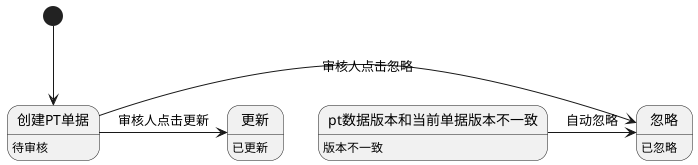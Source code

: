@startuml

[*] --> 创建PT单据

创建PT单据 : 待审核

创建PT单据 -> 忽略 : 审核人点击忽略
忽略 : 已忽略


创建PT单据 -> 更新 : 审核人点击更新
更新 : 已更新


pt数据版本和当前单据版本不一致 -> 忽略 : 自动忽略
pt数据版本和当前单据版本不一致 : 版本不一致



@enduml